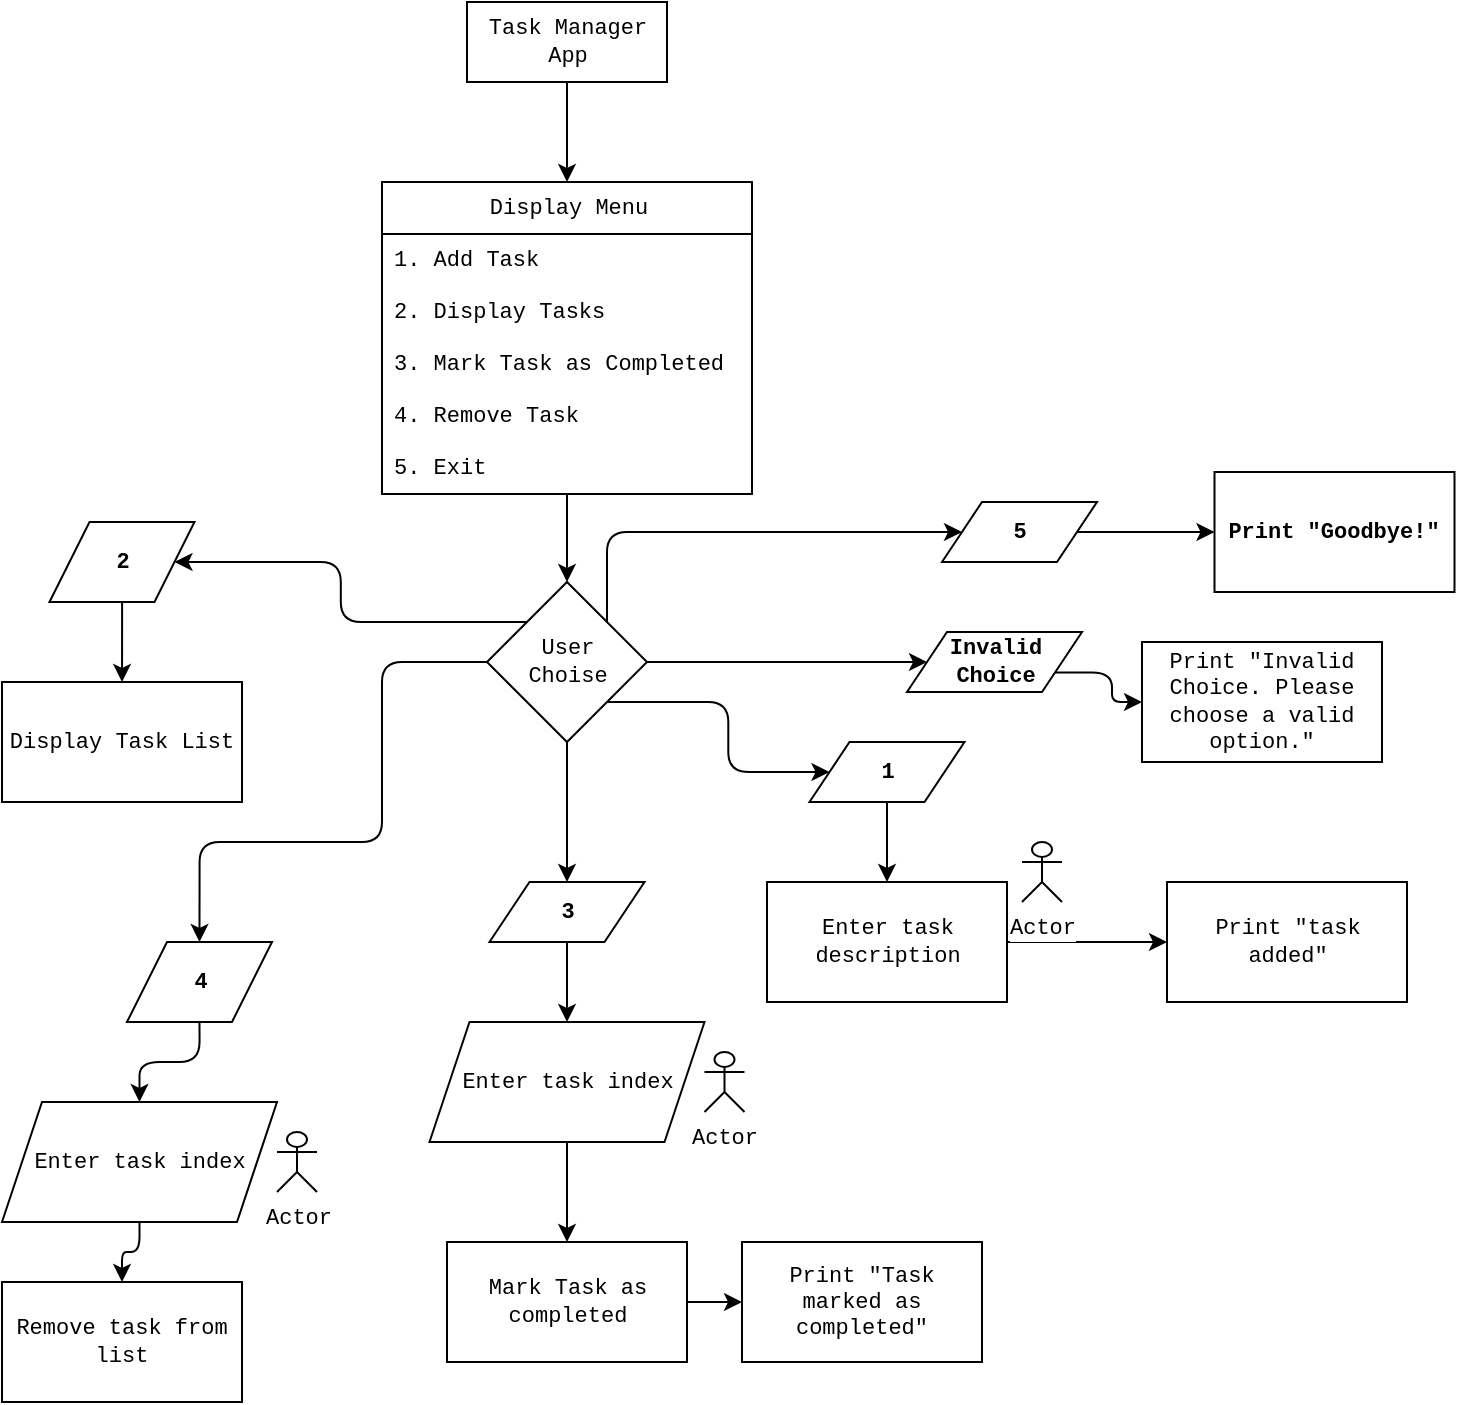 <mxfile>
    <diagram id="Qy_U845ABAzyH8i34FE0" name="Page-1">
        <mxGraphModel dx="1090" dy="518" grid="1" gridSize="10" guides="1" tooltips="1" connect="1" arrows="1" fold="1" page="1" pageScale="1" pageWidth="850" pageHeight="1100" math="0" shadow="0">
            <root>
                <mxCell id="0"/>
                <mxCell id="1" parent="0"/>
                <mxCell id="27" value="" style="edgeStyle=none;html=1;entryX=0.5;entryY=0;entryDx=0;entryDy=0;fontFamily=Courier New;labelBackgroundColor=#FFFFFF;fontSize=11;fontColor=#000000;" edge="1" parent="1" source="21" target="32">
                    <mxGeometry relative="1" as="geometry">
                        <mxPoint x="500" y="190" as="targetPoint"/>
                    </mxGeometry>
                </mxCell>
                <mxCell id="21" value="Task Manager App" style="whiteSpace=wrap;html=1;fontFamily=Courier New;labelBackgroundColor=#FFFFFF;fontSize=11;fontColor=#000000;" vertex="1" parent="1">
                    <mxGeometry x="282.5" y="80" width="100" height="40" as="geometry"/>
                </mxCell>
                <mxCell id="42" value="" style="edgeStyle=none;html=1;fontFamily=Courier New;labelBackgroundColor=#FFFFFF;fontSize=11;fontColor=#000000;" edge="1" parent="1" source="32" target="41">
                    <mxGeometry relative="1" as="geometry"/>
                </mxCell>
                <mxCell id="32" value="Display Menu" style="swimlane;fontStyle=0;childLayout=stackLayout;horizontal=1;startSize=26;fillColor=none;horizontalStack=0;resizeParent=1;resizeParentMax=0;resizeLast=0;collapsible=1;marginBottom=0;html=1;fontFamily=Courier New;labelBackgroundColor=#FFFFFF;fontSize=11;fontColor=#000000;" vertex="1" parent="1">
                    <mxGeometry x="240" y="170" width="185" height="156" as="geometry"/>
                </mxCell>
                <mxCell id="33" value="&lt;span style=&quot;font-size: 11px;&quot;&gt;1. Add Task&lt;br style=&quot;font-size: 11px;&quot;&gt;&lt;br style=&quot;font-size: 11px;&quot;&gt;&lt;/span&gt;" style="text;strokeColor=none;fillColor=none;align=left;verticalAlign=top;spacingLeft=4;spacingRight=4;overflow=hidden;rotatable=0;points=[[0,0.5],[1,0.5]];portConstraint=eastwest;whiteSpace=wrap;html=1;fontFamily=Courier New;labelBackgroundColor=#FFFFFF;fontSize=11;fontColor=#000000;" vertex="1" parent="32">
                    <mxGeometry y="26" width="185" height="26" as="geometry"/>
                </mxCell>
                <mxCell id="34" value="&lt;span style=&quot;font-size: 11px;&quot;&gt;2. Display Tasks&lt;/span&gt;" style="text;strokeColor=none;fillColor=none;align=left;verticalAlign=top;spacingLeft=4;spacingRight=4;overflow=hidden;rotatable=0;points=[[0,0.5],[1,0.5]];portConstraint=eastwest;whiteSpace=wrap;html=1;fontFamily=Courier New;labelBackgroundColor=#FFFFFF;fontSize=11;fontColor=#000000;" vertex="1" parent="32">
                    <mxGeometry y="52" width="185" height="26" as="geometry"/>
                </mxCell>
                <mxCell id="35" value="&lt;span style=&quot;font-size: 11px;&quot;&gt;3. Mark Task as Completed&lt;br style=&quot;font-size: 11px;&quot;&gt;&lt;br style=&quot;font-size: 11px;&quot;&gt;&lt;/span&gt;" style="text;strokeColor=none;fillColor=none;align=left;verticalAlign=top;spacingLeft=4;spacingRight=4;overflow=hidden;rotatable=0;points=[[0,0.5],[1,0.5]];portConstraint=eastwest;whiteSpace=wrap;html=1;fontFamily=Courier New;labelBackgroundColor=#FFFFFF;fontSize=11;fontColor=#000000;" vertex="1" parent="32">
                    <mxGeometry y="78" width="185" height="26" as="geometry"/>
                </mxCell>
                <mxCell id="36" value="&lt;span style=&quot;font-size: 11px;&quot;&gt;4. Remove Task&lt;br style=&quot;font-size: 11px;&quot;&gt;&lt;/span&gt;" style="text;strokeColor=none;fillColor=none;align=left;verticalAlign=top;spacingLeft=4;spacingRight=4;overflow=hidden;rotatable=0;points=[[0,0.5],[1,0.5]];portConstraint=eastwest;whiteSpace=wrap;html=1;fontFamily=Courier New;labelBackgroundColor=#FFFFFF;fontSize=11;fontColor=#000000;" vertex="1" parent="32">
                    <mxGeometry y="104" width="185" height="26" as="geometry"/>
                </mxCell>
                <mxCell id="37" value="&lt;span style=&quot;font-size: 11px;&quot;&gt;5. Exit&lt;br style=&quot;font-size: 11px;&quot;&gt;&lt;/span&gt;" style="text;strokeColor=none;fillColor=none;align=left;verticalAlign=top;spacingLeft=4;spacingRight=4;overflow=hidden;rotatable=0;points=[[0,0.5],[1,0.5]];portConstraint=eastwest;whiteSpace=wrap;html=1;fontFamily=Courier New;labelBackgroundColor=#FFFFFF;fontSize=11;fontColor=#000000;" vertex="1" parent="32">
                    <mxGeometry y="130" width="185" height="26" as="geometry"/>
                </mxCell>
                <mxCell id="46" value="" style="edgeStyle=orthogonalEdgeStyle;html=1;fontFamily=Courier New;labelBackgroundColor=#FFFFFF;fontSize=11;exitX=1;exitY=1;exitDx=0;exitDy=0;fontColor=#000000;" edge="1" parent="1" source="41" target="45">
                    <mxGeometry relative="1" as="geometry"/>
                </mxCell>
                <mxCell id="52" value="" style="edgeStyle=orthogonalEdgeStyle;html=1;labelBackgroundColor=#FFFFFF;fontFamily=Courier New;fontSize=11;exitX=0;exitY=0;exitDx=0;exitDy=0;fontColor=#000000;" edge="1" parent="1" source="41" target="51">
                    <mxGeometry relative="1" as="geometry"/>
                </mxCell>
                <mxCell id="56" value="" style="edgeStyle=none;html=1;labelBackgroundColor=#FFFFFF;fontFamily=Courier New;fontSize=11;fontColor=#000000;" edge="1" parent="1" source="41" target="55">
                    <mxGeometry relative="1" as="geometry"/>
                </mxCell>
                <mxCell id="67" style="edgeStyle=orthogonalEdgeStyle;html=1;exitX=0;exitY=0.5;exitDx=0;exitDy=0;entryX=0.5;entryY=0;entryDx=0;entryDy=0;labelBackgroundColor=#FFFFFF;fontFamily=Courier New;fontSize=11;fontColor=#000000;" edge="1" parent="1" source="41" target="65">
                    <mxGeometry relative="1" as="geometry">
                        <Array as="points">
                            <mxPoint x="240" y="410"/>
                            <mxPoint x="240" y="500"/>
                            <mxPoint x="149" y="500"/>
                        </Array>
                    </mxGeometry>
                </mxCell>
                <mxCell id="74" style="edgeStyle=orthogonalEdgeStyle;html=1;exitX=1;exitY=0;exitDx=0;exitDy=0;entryX=0;entryY=0.5;entryDx=0;entryDy=0;labelBackgroundColor=#FFFFFF;fontFamily=Courier New;fontSize=11;fontColor=#000000;" edge="1" parent="1" source="41" target="73">
                    <mxGeometry relative="1" as="geometry">
                        <Array as="points">
                            <mxPoint x="353" y="345"/>
                        </Array>
                    </mxGeometry>
                </mxCell>
                <mxCell id="84" style="edgeStyle=orthogonalEdgeStyle;html=1;exitX=1;exitY=0.5;exitDx=0;exitDy=0;entryX=0;entryY=0.5;entryDx=0;entryDy=0;labelBackgroundColor=#FFFFFF;fontFamily=Courier New;fontSize=11;fontColor=#000000;" edge="1" parent="1" source="41" target="83">
                    <mxGeometry relative="1" as="geometry"/>
                </mxCell>
                <mxCell id="41" value="User &lt;br&gt;Choise" style="rhombus;whiteSpace=wrap;html=1;fillColor=none;fontStyle=0;startSize=26;fontFamily=Courier New;labelBackgroundColor=#FFFFFF;fontSize=11;fontColor=#000000;" vertex="1" parent="1">
                    <mxGeometry x="292.5" y="370" width="80" height="80" as="geometry"/>
                </mxCell>
                <mxCell id="48" value="" style="edgeStyle=none;html=1;fontFamily=Courier New;labelBackgroundColor=#FFFFFF;fontSize=11;fontColor=#000000;" edge="1" parent="1" source="45" target="47">
                    <mxGeometry relative="1" as="geometry"/>
                </mxCell>
                <mxCell id="45" value="1" style="shape=parallelogram;perimeter=parallelogramPerimeter;whiteSpace=wrap;html=1;fixedSize=1;fillColor=none;fontStyle=1;startSize=26;fontFamily=Courier New;labelBackgroundColor=#FFFFFF;fontSize=11;fontColor=#000000;" vertex="1" parent="1">
                    <mxGeometry x="453.75" y="450" width="77.5" height="30" as="geometry"/>
                </mxCell>
                <mxCell id="50" value="" style="edgeStyle=none;html=1;labelBackgroundColor=#FFFFFF;fontFamily=Courier New;fontSize=11;fontColor=#000000;" edge="1" parent="1" source="47" target="49">
                    <mxGeometry relative="1" as="geometry"/>
                </mxCell>
                <mxCell id="47" value="Enter task description" style="whiteSpace=wrap;html=1;fillColor=none;fontStyle=0;startSize=26;fontFamily=Courier New;labelBackgroundColor=#FFFFFF;fontSize=11;fontColor=#000000;" vertex="1" parent="1">
                    <mxGeometry x="432.5" y="520" width="120" height="60" as="geometry"/>
                </mxCell>
                <mxCell id="49" value="Print &quot;task added&quot;" style="whiteSpace=wrap;html=1;fontSize=11;fontFamily=Courier New;fillColor=none;fontStyle=0;startSize=26;labelBackgroundColor=#FFFFFF;fontColor=#000000;" vertex="1" parent="1">
                    <mxGeometry x="632.5" y="520" width="120" height="60" as="geometry"/>
                </mxCell>
                <mxCell id="54" style="edgeStyle=orthogonalEdgeStyle;html=1;entryX=0.5;entryY=0;entryDx=0;entryDy=0;labelBackgroundColor=#FFFFFF;fontFamily=Courier New;fontSize=11;fontColor=#000000;" edge="1" parent="1" source="51" target="53">
                    <mxGeometry relative="1" as="geometry"/>
                </mxCell>
                <mxCell id="51" value="2" style="shape=parallelogram;perimeter=parallelogramPerimeter;whiteSpace=wrap;html=1;fixedSize=1;fontSize=11;fontFamily=Courier New;fillColor=none;fontStyle=1;startSize=26;labelBackgroundColor=#FFFFFF;fontColor=#000000;" vertex="1" parent="1">
                    <mxGeometry x="73.75" y="340" width="72.5" height="40" as="geometry"/>
                </mxCell>
                <mxCell id="53" value="Display Task List" style="whiteSpace=wrap;html=1;fontSize=11;fontFamily=Courier New;fillColor=none;fontStyle=0;startSize=26;labelBackgroundColor=#FFFFFF;fontColor=#000000;" vertex="1" parent="1">
                    <mxGeometry x="50" y="420" width="120" height="60" as="geometry"/>
                </mxCell>
                <mxCell id="58" style="edgeStyle=none;html=1;entryX=0.5;entryY=0;entryDx=0;entryDy=0;labelBackgroundColor=#FFFFFF;fontFamily=Courier New;fontSize=11;fontColor=#000000;" edge="1" parent="1" source="55" target="59">
                    <mxGeometry relative="1" as="geometry">
                        <mxPoint x="332.5" y="590" as="targetPoint"/>
                    </mxGeometry>
                </mxCell>
                <mxCell id="55" value="3" style="shape=parallelogram;perimeter=parallelogramPerimeter;whiteSpace=wrap;html=1;fixedSize=1;fontSize=11;fontFamily=Courier New;fillColor=none;fontStyle=1;startSize=26;labelBackgroundColor=#FFFFFF;fontColor=#000000;" vertex="1" parent="1">
                    <mxGeometry x="293.75" y="520" width="77.5" height="30" as="geometry"/>
                </mxCell>
                <mxCell id="61" value="" style="edgeStyle=none;html=1;labelBackgroundColor=#FFFFFF;fontFamily=Courier New;fontSize=11;fontColor=#000000;" edge="1" parent="1" source="59" target="60">
                    <mxGeometry relative="1" as="geometry"/>
                </mxCell>
                <mxCell id="59" value="Enter task index" style="shape=parallelogram;perimeter=parallelogramPerimeter;whiteSpace=wrap;html=1;fixedSize=1;labelBackgroundColor=#FFFFFF;fontFamily=Courier New;fontSize=11;fontColor=#000000;" vertex="1" parent="1">
                    <mxGeometry x="263.75" y="590" width="137.5" height="60" as="geometry"/>
                </mxCell>
                <mxCell id="63" style="edgeStyle=none;html=1;exitX=1;exitY=0.5;exitDx=0;exitDy=0;entryX=0;entryY=0.5;entryDx=0;entryDy=0;labelBackgroundColor=#FFFFFF;fontFamily=Courier New;fontSize=11;fontColor=#000000;" edge="1" parent="1" source="60" target="62">
                    <mxGeometry relative="1" as="geometry"/>
                </mxCell>
                <mxCell id="60" value="Mark Task as completed" style="whiteSpace=wrap;html=1;fontSize=11;fontFamily=Courier New;labelBackgroundColor=#FFFFFF;fontColor=#000000;" vertex="1" parent="1">
                    <mxGeometry x="272.5" y="700" width="120" height="60" as="geometry"/>
                </mxCell>
                <mxCell id="62" value="Print &quot;Task marked as completed&quot;" style="whiteSpace=wrap;html=1;fontSize=11;fontFamily=Courier New;fillColor=none;fontStyle=0;startSize=26;labelBackgroundColor=#FFFFFF;fontColor=#000000;" vertex="1" parent="1">
                    <mxGeometry x="420" y="700" width="120" height="60" as="geometry"/>
                </mxCell>
                <mxCell id="69" style="edgeStyle=orthogonalEdgeStyle;html=1;exitX=0.5;exitY=1;exitDx=0;exitDy=0;labelBackgroundColor=#FFFFFF;fontFamily=Courier New;fontSize=11;fontColor=#000000;" edge="1" parent="1" source="65" target="68">
                    <mxGeometry relative="1" as="geometry"/>
                </mxCell>
                <mxCell id="65" value="4" style="shape=parallelogram;perimeter=parallelogramPerimeter;whiteSpace=wrap;html=1;fixedSize=1;fontSize=11;fontFamily=Courier New;fillColor=none;fontStyle=1;startSize=26;labelBackgroundColor=#FFFFFF;fontColor=#000000;" vertex="1" parent="1">
                    <mxGeometry x="112.5" y="550" width="72.5" height="40" as="geometry"/>
                </mxCell>
                <mxCell id="71" value="" style="edgeStyle=orthogonalEdgeStyle;html=1;labelBackgroundColor=#FFFFFF;fontFamily=Courier New;fontSize=11;fontColor=#000000;" edge="1" parent="1" source="68" target="70">
                    <mxGeometry relative="1" as="geometry"/>
                </mxCell>
                <mxCell id="68" value="Enter task index" style="shape=parallelogram;perimeter=parallelogramPerimeter;whiteSpace=wrap;html=1;fixedSize=1;labelBackgroundColor=#FFFFFF;fontFamily=Courier New;fontSize=11;fontColor=#000000;" vertex="1" parent="1">
                    <mxGeometry x="50" y="630" width="137.5" height="60" as="geometry"/>
                </mxCell>
                <mxCell id="70" value="Remove task from list" style="whiteSpace=wrap;html=1;fontSize=11;fontFamily=Courier New;labelBackgroundColor=#FFFFFF;fontColor=#000000;" vertex="1" parent="1">
                    <mxGeometry x="50" y="720" width="120" height="60" as="geometry"/>
                </mxCell>
                <mxCell id="76" value="" style="edgeStyle=orthogonalEdgeStyle;html=1;labelBackgroundColor=#FFFFFF;fontFamily=Courier New;fontSize=11;fontColor=#000000;" edge="1" parent="1" source="73" target="75">
                    <mxGeometry relative="1" as="geometry"/>
                </mxCell>
                <mxCell id="73" value="5" style="shape=parallelogram;perimeter=parallelogramPerimeter;whiteSpace=wrap;html=1;fixedSize=1;fillColor=none;fontStyle=1;startSize=26;fontFamily=Courier New;labelBackgroundColor=#FFFFFF;fontSize=11;fontColor=#000000;" vertex="1" parent="1">
                    <mxGeometry x="520" y="330" width="77.5" height="30" as="geometry"/>
                </mxCell>
                <mxCell id="75" value="Print &quot;Goodbye!&quot;" style="whiteSpace=wrap;html=1;fontSize=11;fontFamily=Courier New;fillColor=none;fontStyle=1;startSize=26;labelBackgroundColor=#FFFFFF;fontColor=#000000;" vertex="1" parent="1">
                    <mxGeometry x="656.25" y="315" width="120" height="60" as="geometry"/>
                </mxCell>
                <mxCell id="78" value="Actor" style="shape=umlActor;verticalLabelPosition=bottom;verticalAlign=top;html=1;outlineConnect=0;labelBackgroundColor=#FFFFFF;fontFamily=Courier New;fontSize=11;fontColor=#000000;" vertex="1" parent="1">
                    <mxGeometry x="187.5" y="645" width="20" height="30" as="geometry"/>
                </mxCell>
                <mxCell id="79" value="Actor" style="shape=umlActor;verticalLabelPosition=bottom;verticalAlign=top;html=1;outlineConnect=0;labelBackgroundColor=#FFFFFF;fontFamily=Courier New;fontSize=11;fontColor=#000000;" vertex="1" parent="1">
                    <mxGeometry x="401.25" y="605" width="20" height="30" as="geometry"/>
                </mxCell>
                <mxCell id="80" value="Actor" style="shape=umlActor;verticalLabelPosition=bottom;verticalAlign=top;html=1;outlineConnect=0;labelBackgroundColor=#FFFFFF;fontFamily=Courier New;fontSize=11;fontColor=#000000;" vertex="1" parent="1">
                    <mxGeometry x="560" y="500" width="20" height="30" as="geometry"/>
                </mxCell>
                <mxCell id="88" style="edgeStyle=orthogonalEdgeStyle;html=1;exitX=1;exitY=0.75;exitDx=0;exitDy=0;entryX=0;entryY=0.5;entryDx=0;entryDy=0;labelBackgroundColor=#FFFFFF;fontFamily=Courier New;fontSize=11;fontColor=#000000;" edge="1" parent="1" source="83" target="87">
                    <mxGeometry relative="1" as="geometry"/>
                </mxCell>
                <mxCell id="83" value="Invalid&lt;br&gt;Choice" style="shape=parallelogram;perimeter=parallelogramPerimeter;whiteSpace=wrap;html=1;fixedSize=1;fillColor=none;fontStyle=1;startSize=26;fontFamily=Courier New;labelBackgroundColor=#FFFFFF;fontSize=11;fontColor=#000000;" vertex="1" parent="1">
                    <mxGeometry x="502.5" y="395" width="87.5" height="30" as="geometry"/>
                </mxCell>
                <mxCell id="87" value="Print &quot;Invalid Choice. Please choose a valid option.&quot;" style="whiteSpace=wrap;html=1;fontSize=11;fontFamily=Courier New;fillColor=none;fontStyle=0;startSize=26;labelBackgroundColor=#FFFFFF;fontColor=#000000;" vertex="1" parent="1">
                    <mxGeometry x="620" y="400" width="120" height="60" as="geometry"/>
                </mxCell>
            </root>
        </mxGraphModel>
    </diagram>
</mxfile>
